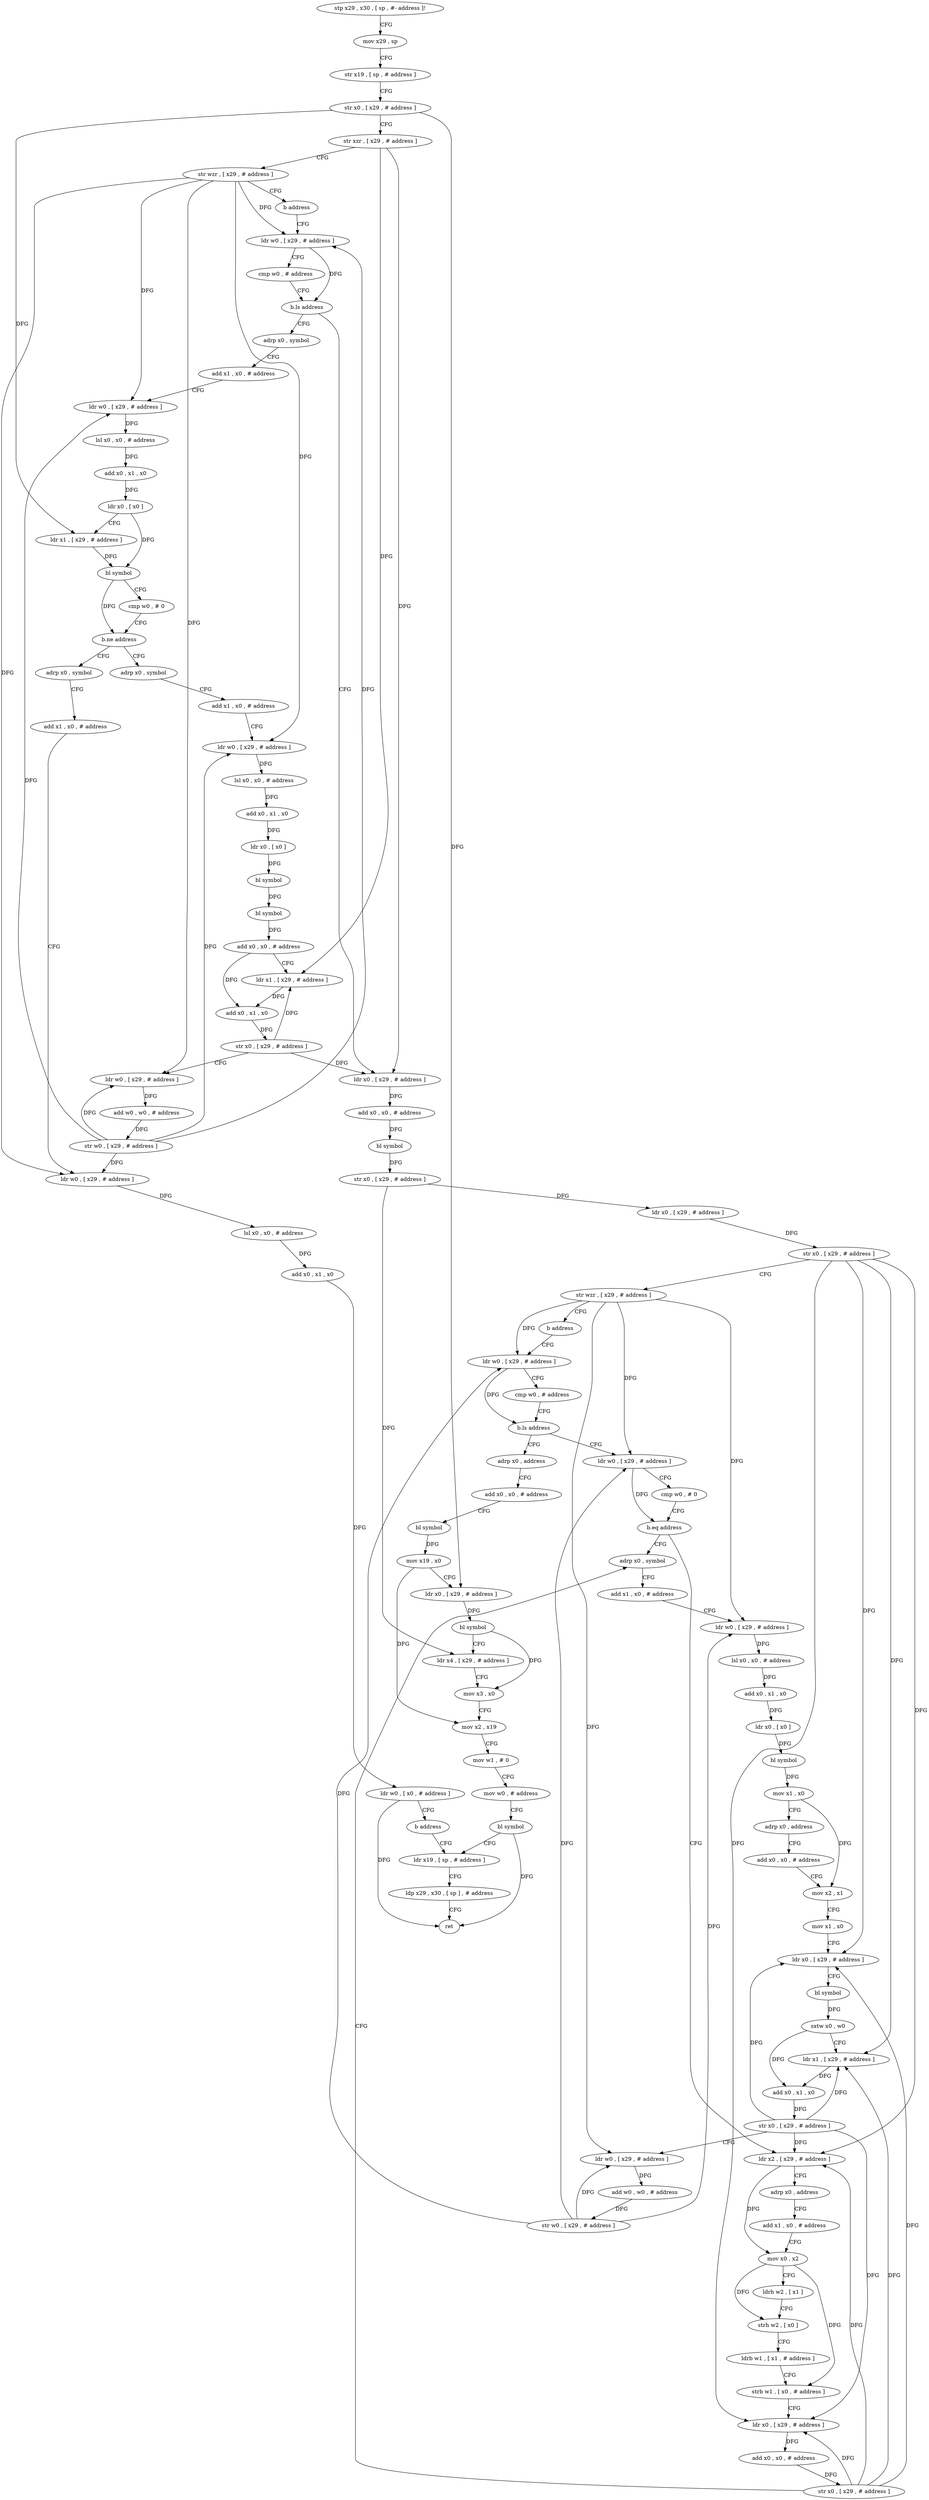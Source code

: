 digraph "func" {
"4296088" [label = "stp x29 , x30 , [ sp , #- address ]!" ]
"4296092" [label = "mov x29 , sp" ]
"4296096" [label = "str x19 , [ sp , # address ]" ]
"4296100" [label = "str x0 , [ x29 , # address ]" ]
"4296104" [label = "str xzr , [ x29 , # address ]" ]
"4296108" [label = "str wzr , [ x29 , # address ]" ]
"4296112" [label = "b address" ]
"4296244" [label = "ldr w0 , [ x29 , # address ]" ]
"4296248" [label = "cmp w0 , # address" ]
"4296252" [label = "b.ls address" ]
"4296116" [label = "adrp x0 , symbol" ]
"4296256" [label = "ldr x0 , [ x29 , # address ]" ]
"4296120" [label = "add x1 , x0 , # address" ]
"4296124" [label = "ldr w0 , [ x29 , # address ]" ]
"4296128" [label = "lsl x0 , x0 , # address" ]
"4296132" [label = "add x0 , x1 , x0" ]
"4296136" [label = "ldr x0 , [ x0 ]" ]
"4296140" [label = "ldr x1 , [ x29 , # address ]" ]
"4296144" [label = "bl symbol" ]
"4296148" [label = "cmp w0 , # 0" ]
"4296152" [label = "b.ne address" ]
"4296184" [label = "adrp x0 , symbol" ]
"4296156" [label = "adrp x0 , symbol" ]
"4296260" [label = "add x0 , x0 , # address" ]
"4296264" [label = "bl symbol" ]
"4296268" [label = "str x0 , [ x29 , # address ]" ]
"4296272" [label = "ldr x0 , [ x29 , # address ]" ]
"4296276" [label = "str x0 , [ x29 , # address ]" ]
"4296280" [label = "str wzr , [ x29 , # address ]" ]
"4296284" [label = "b address" ]
"4296428" [label = "ldr w0 , [ x29 , # address ]" ]
"4296188" [label = "add x1 , x0 , # address" ]
"4296192" [label = "ldr w0 , [ x29 , # address ]" ]
"4296196" [label = "lsl x0 , x0 , # address" ]
"4296200" [label = "add x0 , x1 , x0" ]
"4296204" [label = "ldr x0 , [ x0 ]" ]
"4296208" [label = "bl symbol" ]
"4296212" [label = "bl symbol" ]
"4296216" [label = "add x0 , x0 , # address" ]
"4296220" [label = "ldr x1 , [ x29 , # address ]" ]
"4296224" [label = "add x0 , x1 , x0" ]
"4296228" [label = "str x0 , [ x29 , # address ]" ]
"4296232" [label = "ldr w0 , [ x29 , # address ]" ]
"4296236" [label = "add w0 , w0 , # address" ]
"4296240" [label = "str w0 , [ x29 , # address ]" ]
"4296160" [label = "add x1 , x0 , # address" ]
"4296164" [label = "ldr w0 , [ x29 , # address ]" ]
"4296168" [label = "lsl x0 , x0 , # address" ]
"4296172" [label = "add x0 , x1 , x0" ]
"4296176" [label = "ldr w0 , [ x0 , # address ]" ]
"4296180" [label = "b address" ]
"4296488" [label = "ldr x19 , [ sp , # address ]" ]
"4296432" [label = "cmp w0 , # address" ]
"4296436" [label = "b.ls address" ]
"4296288" [label = "ldr w0 , [ x29 , # address ]" ]
"4296440" [label = "adrp x0 , address" ]
"4296492" [label = "ldp x29 , x30 , [ sp ] , # address" ]
"4296496" [label = "ret" ]
"4296292" [label = "cmp w0 , # 0" ]
"4296296" [label = "b.eq address" ]
"4296344" [label = "adrp x0 , symbol" ]
"4296300" [label = "ldr x2 , [ x29 , # address ]" ]
"4296444" [label = "add x0 , x0 , # address" ]
"4296448" [label = "bl symbol" ]
"4296452" [label = "mov x19 , x0" ]
"4296456" [label = "ldr x0 , [ x29 , # address ]" ]
"4296460" [label = "bl symbol" ]
"4296464" [label = "ldr x4 , [ x29 , # address ]" ]
"4296468" [label = "mov x3 , x0" ]
"4296472" [label = "mov x2 , x19" ]
"4296476" [label = "mov w1 , # 0" ]
"4296480" [label = "mov w0 , # address" ]
"4296484" [label = "bl symbol" ]
"4296348" [label = "add x1 , x0 , # address" ]
"4296352" [label = "ldr w0 , [ x29 , # address ]" ]
"4296356" [label = "lsl x0 , x0 , # address" ]
"4296360" [label = "add x0 , x1 , x0" ]
"4296364" [label = "ldr x0 , [ x0 ]" ]
"4296368" [label = "bl symbol" ]
"4296372" [label = "mov x1 , x0" ]
"4296376" [label = "adrp x0 , address" ]
"4296380" [label = "add x0 , x0 , # address" ]
"4296384" [label = "mov x2 , x1" ]
"4296388" [label = "mov x1 , x0" ]
"4296392" [label = "ldr x0 , [ x29 , # address ]" ]
"4296396" [label = "bl symbol" ]
"4296400" [label = "sxtw x0 , w0" ]
"4296404" [label = "ldr x1 , [ x29 , # address ]" ]
"4296408" [label = "add x0 , x1 , x0" ]
"4296412" [label = "str x0 , [ x29 , # address ]" ]
"4296416" [label = "ldr w0 , [ x29 , # address ]" ]
"4296420" [label = "add w0 , w0 , # address" ]
"4296424" [label = "str w0 , [ x29 , # address ]" ]
"4296304" [label = "adrp x0 , address" ]
"4296308" [label = "add x1 , x0 , # address" ]
"4296312" [label = "mov x0 , x2" ]
"4296316" [label = "ldrh w2 , [ x1 ]" ]
"4296320" [label = "strh w2 , [ x0 ]" ]
"4296324" [label = "ldrb w1 , [ x1 , # address ]" ]
"4296328" [label = "strb w1 , [ x0 , # address ]" ]
"4296332" [label = "ldr x0 , [ x29 , # address ]" ]
"4296336" [label = "add x0 , x0 , # address" ]
"4296340" [label = "str x0 , [ x29 , # address ]" ]
"4296088" -> "4296092" [ label = "CFG" ]
"4296092" -> "4296096" [ label = "CFG" ]
"4296096" -> "4296100" [ label = "CFG" ]
"4296100" -> "4296104" [ label = "CFG" ]
"4296100" -> "4296140" [ label = "DFG" ]
"4296100" -> "4296456" [ label = "DFG" ]
"4296104" -> "4296108" [ label = "CFG" ]
"4296104" -> "4296256" [ label = "DFG" ]
"4296104" -> "4296220" [ label = "DFG" ]
"4296108" -> "4296112" [ label = "CFG" ]
"4296108" -> "4296244" [ label = "DFG" ]
"4296108" -> "4296124" [ label = "DFG" ]
"4296108" -> "4296192" [ label = "DFG" ]
"4296108" -> "4296232" [ label = "DFG" ]
"4296108" -> "4296164" [ label = "DFG" ]
"4296112" -> "4296244" [ label = "CFG" ]
"4296244" -> "4296248" [ label = "CFG" ]
"4296244" -> "4296252" [ label = "DFG" ]
"4296248" -> "4296252" [ label = "CFG" ]
"4296252" -> "4296116" [ label = "CFG" ]
"4296252" -> "4296256" [ label = "CFG" ]
"4296116" -> "4296120" [ label = "CFG" ]
"4296256" -> "4296260" [ label = "DFG" ]
"4296120" -> "4296124" [ label = "CFG" ]
"4296124" -> "4296128" [ label = "DFG" ]
"4296128" -> "4296132" [ label = "DFG" ]
"4296132" -> "4296136" [ label = "DFG" ]
"4296136" -> "4296140" [ label = "CFG" ]
"4296136" -> "4296144" [ label = "DFG" ]
"4296140" -> "4296144" [ label = "DFG" ]
"4296144" -> "4296148" [ label = "CFG" ]
"4296144" -> "4296152" [ label = "DFG" ]
"4296148" -> "4296152" [ label = "CFG" ]
"4296152" -> "4296184" [ label = "CFG" ]
"4296152" -> "4296156" [ label = "CFG" ]
"4296184" -> "4296188" [ label = "CFG" ]
"4296156" -> "4296160" [ label = "CFG" ]
"4296260" -> "4296264" [ label = "DFG" ]
"4296264" -> "4296268" [ label = "DFG" ]
"4296268" -> "4296272" [ label = "DFG" ]
"4296268" -> "4296464" [ label = "DFG" ]
"4296272" -> "4296276" [ label = "DFG" ]
"4296276" -> "4296280" [ label = "CFG" ]
"4296276" -> "4296392" [ label = "DFG" ]
"4296276" -> "4296404" [ label = "DFG" ]
"4296276" -> "4296300" [ label = "DFG" ]
"4296276" -> "4296332" [ label = "DFG" ]
"4296280" -> "4296284" [ label = "CFG" ]
"4296280" -> "4296428" [ label = "DFG" ]
"4296280" -> "4296288" [ label = "DFG" ]
"4296280" -> "4296352" [ label = "DFG" ]
"4296280" -> "4296416" [ label = "DFG" ]
"4296284" -> "4296428" [ label = "CFG" ]
"4296428" -> "4296432" [ label = "CFG" ]
"4296428" -> "4296436" [ label = "DFG" ]
"4296188" -> "4296192" [ label = "CFG" ]
"4296192" -> "4296196" [ label = "DFG" ]
"4296196" -> "4296200" [ label = "DFG" ]
"4296200" -> "4296204" [ label = "DFG" ]
"4296204" -> "4296208" [ label = "DFG" ]
"4296208" -> "4296212" [ label = "DFG" ]
"4296212" -> "4296216" [ label = "DFG" ]
"4296216" -> "4296220" [ label = "CFG" ]
"4296216" -> "4296224" [ label = "DFG" ]
"4296220" -> "4296224" [ label = "DFG" ]
"4296224" -> "4296228" [ label = "DFG" ]
"4296228" -> "4296232" [ label = "CFG" ]
"4296228" -> "4296256" [ label = "DFG" ]
"4296228" -> "4296220" [ label = "DFG" ]
"4296232" -> "4296236" [ label = "DFG" ]
"4296236" -> "4296240" [ label = "DFG" ]
"4296240" -> "4296244" [ label = "DFG" ]
"4296240" -> "4296124" [ label = "DFG" ]
"4296240" -> "4296192" [ label = "DFG" ]
"4296240" -> "4296232" [ label = "DFG" ]
"4296240" -> "4296164" [ label = "DFG" ]
"4296160" -> "4296164" [ label = "CFG" ]
"4296164" -> "4296168" [ label = "DFG" ]
"4296168" -> "4296172" [ label = "DFG" ]
"4296172" -> "4296176" [ label = "DFG" ]
"4296176" -> "4296180" [ label = "CFG" ]
"4296176" -> "4296496" [ label = "DFG" ]
"4296180" -> "4296488" [ label = "CFG" ]
"4296488" -> "4296492" [ label = "CFG" ]
"4296432" -> "4296436" [ label = "CFG" ]
"4296436" -> "4296288" [ label = "CFG" ]
"4296436" -> "4296440" [ label = "CFG" ]
"4296288" -> "4296292" [ label = "CFG" ]
"4296288" -> "4296296" [ label = "DFG" ]
"4296440" -> "4296444" [ label = "CFG" ]
"4296492" -> "4296496" [ label = "CFG" ]
"4296292" -> "4296296" [ label = "CFG" ]
"4296296" -> "4296344" [ label = "CFG" ]
"4296296" -> "4296300" [ label = "CFG" ]
"4296344" -> "4296348" [ label = "CFG" ]
"4296300" -> "4296304" [ label = "CFG" ]
"4296300" -> "4296312" [ label = "DFG" ]
"4296444" -> "4296448" [ label = "CFG" ]
"4296448" -> "4296452" [ label = "DFG" ]
"4296452" -> "4296456" [ label = "CFG" ]
"4296452" -> "4296472" [ label = "DFG" ]
"4296456" -> "4296460" [ label = "DFG" ]
"4296460" -> "4296464" [ label = "CFG" ]
"4296460" -> "4296468" [ label = "DFG" ]
"4296464" -> "4296468" [ label = "CFG" ]
"4296468" -> "4296472" [ label = "CFG" ]
"4296472" -> "4296476" [ label = "CFG" ]
"4296476" -> "4296480" [ label = "CFG" ]
"4296480" -> "4296484" [ label = "CFG" ]
"4296484" -> "4296488" [ label = "CFG" ]
"4296484" -> "4296496" [ label = "DFG" ]
"4296348" -> "4296352" [ label = "CFG" ]
"4296352" -> "4296356" [ label = "DFG" ]
"4296356" -> "4296360" [ label = "DFG" ]
"4296360" -> "4296364" [ label = "DFG" ]
"4296364" -> "4296368" [ label = "DFG" ]
"4296368" -> "4296372" [ label = "DFG" ]
"4296372" -> "4296376" [ label = "CFG" ]
"4296372" -> "4296384" [ label = "DFG" ]
"4296376" -> "4296380" [ label = "CFG" ]
"4296380" -> "4296384" [ label = "CFG" ]
"4296384" -> "4296388" [ label = "CFG" ]
"4296388" -> "4296392" [ label = "CFG" ]
"4296392" -> "4296396" [ label = "CFG" ]
"4296396" -> "4296400" [ label = "DFG" ]
"4296400" -> "4296404" [ label = "CFG" ]
"4296400" -> "4296408" [ label = "DFG" ]
"4296404" -> "4296408" [ label = "DFG" ]
"4296408" -> "4296412" [ label = "DFG" ]
"4296412" -> "4296416" [ label = "CFG" ]
"4296412" -> "4296392" [ label = "DFG" ]
"4296412" -> "4296404" [ label = "DFG" ]
"4296412" -> "4296300" [ label = "DFG" ]
"4296412" -> "4296332" [ label = "DFG" ]
"4296416" -> "4296420" [ label = "DFG" ]
"4296420" -> "4296424" [ label = "DFG" ]
"4296424" -> "4296428" [ label = "DFG" ]
"4296424" -> "4296288" [ label = "DFG" ]
"4296424" -> "4296352" [ label = "DFG" ]
"4296424" -> "4296416" [ label = "DFG" ]
"4296304" -> "4296308" [ label = "CFG" ]
"4296308" -> "4296312" [ label = "CFG" ]
"4296312" -> "4296316" [ label = "CFG" ]
"4296312" -> "4296320" [ label = "DFG" ]
"4296312" -> "4296328" [ label = "DFG" ]
"4296316" -> "4296320" [ label = "CFG" ]
"4296320" -> "4296324" [ label = "CFG" ]
"4296324" -> "4296328" [ label = "CFG" ]
"4296328" -> "4296332" [ label = "CFG" ]
"4296332" -> "4296336" [ label = "DFG" ]
"4296336" -> "4296340" [ label = "DFG" ]
"4296340" -> "4296344" [ label = "CFG" ]
"4296340" -> "4296392" [ label = "DFG" ]
"4296340" -> "4296404" [ label = "DFG" ]
"4296340" -> "4296300" [ label = "DFG" ]
"4296340" -> "4296332" [ label = "DFG" ]
}
